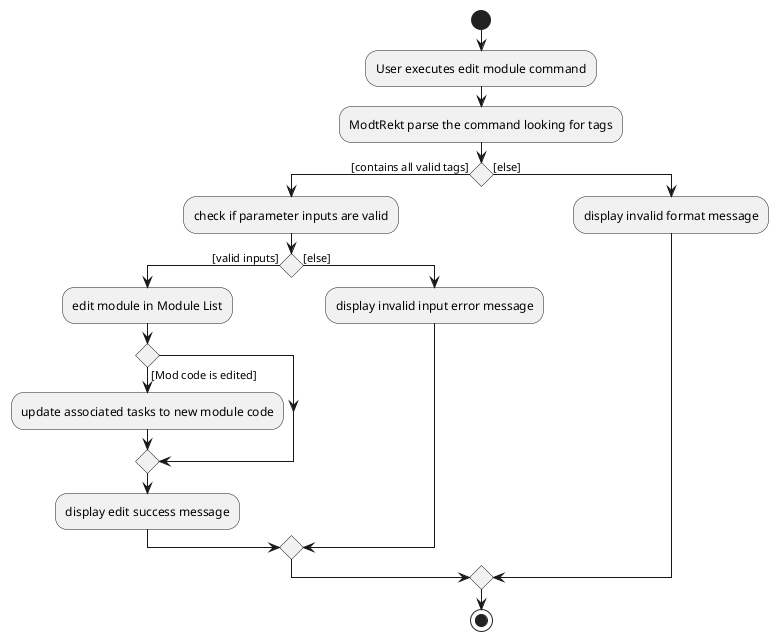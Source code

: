 @startuml
start
:User executes edit module command;
:ModtRekt parse the command looking for tags;

'Since the beta syntax does not support placing the condition outside the
'diamond we place it as the true branch instead.

if () then ([contains all valid tags])
    :check if parameter inputs are valid;
    if () then ([valid inputs])
        :edit module in Module List;
        if () then ([Mod code is edited])
            :update associated tasks to new module code;
        endif
        :display edit success message;
    else ([else])
        :display invalid input error message;
    endif
else ([else])
    :display invalid format message;
endif
stop
@enduml
